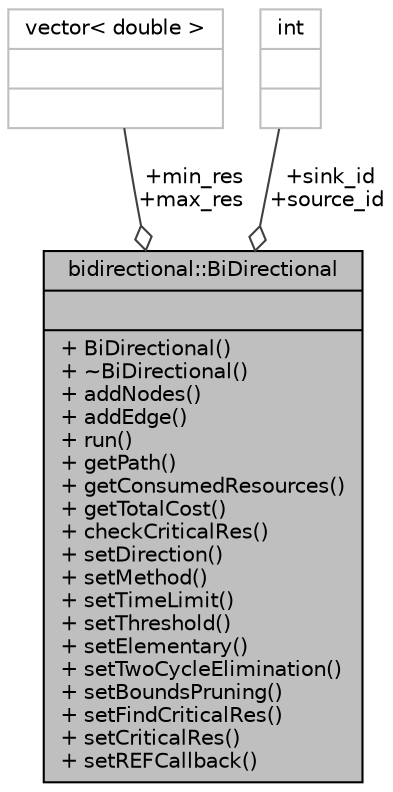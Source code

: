 digraph "bidirectional::BiDirectional"
{
  bgcolor="transparent";
  edge [fontname="Helvetica",fontsize="10",labelfontname="Helvetica",labelfontsize="10"];
  node [fontname="Helvetica",fontsize="10",shape=record];
  Node1 [label="{bidirectional::BiDirectional\n||+ BiDirectional()\l+ ~BiDirectional()\l+ addNodes()\l+ addEdge()\l+ run()\l+ getPath()\l+ getConsumedResources()\l+ getTotalCost()\l+ checkCriticalRes()\l+ setDirection()\l+ setMethod()\l+ setTimeLimit()\l+ setThreshold()\l+ setElementary()\l+ setTwoCycleElimination()\l+ setBoundsPruning()\l+ setFindCriticalRes()\l+ setCriticalRes()\l+ setREFCallback()\l}",height=0.2,width=0.4,color="black", fillcolor="grey75", style="filled", fontcolor="black"];
  Node2 -> Node1 [color="grey25",fontsize="10",style="solid",label=" +min_res\n+max_res" ,arrowhead="odiamond",fontname="Helvetica"];
  Node2 [label="{vector\< double \>\n||}",height=0.2,width=0.4,color="grey75"];
  Node3 -> Node1 [color="grey25",fontsize="10",style="solid",label=" +sink_id\n+source_id" ,arrowhead="odiamond",fontname="Helvetica"];
  Node3 [label="{int\n||}",height=0.2,width=0.4,color="grey75"];
}
